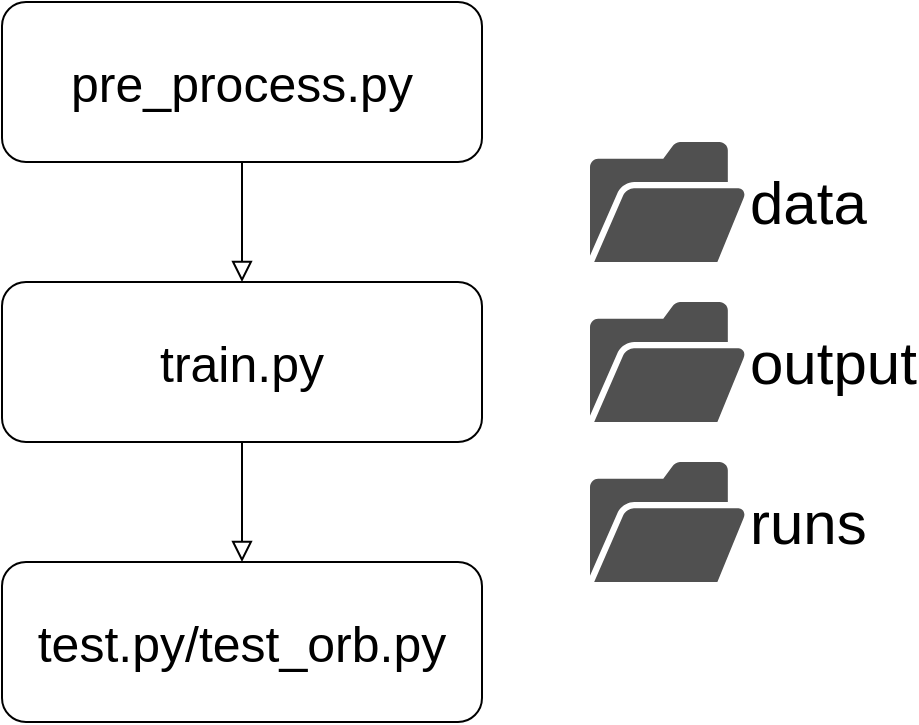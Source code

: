 <mxfile version="16.5.6" type="device"><diagram id="C5RBs43oDa-KdzZeNtuy" name="Page-1"><mxGraphModel dx="917" dy="1221" grid="1" gridSize="10" guides="1" tooltips="1" connect="1" arrows="1" fold="1" page="1" pageScale="1" pageWidth="827" pageHeight="1169" math="0" shadow="0"><root><mxCell id="WIyWlLk6GJQsqaUBKTNV-0"/><mxCell id="WIyWlLk6GJQsqaUBKTNV-1" parent="WIyWlLk6GJQsqaUBKTNV-0"/><mxCell id="WIyWlLk6GJQsqaUBKTNV-7" value="pre_process.py" style="rounded=1;whiteSpace=wrap;html=1;fontSize=25;glass=0;strokeWidth=1;shadow=0;" parent="WIyWlLk6GJQsqaUBKTNV-1" vertex="1"><mxGeometry x="80" y="80" width="240" height="80" as="geometry"/></mxCell><mxCell id="WIyWlLk6GJQsqaUBKTNV-11" value="test.py/test_orb.py" style="rounded=1;whiteSpace=wrap;html=1;fontSize=25;glass=0;strokeWidth=1;shadow=0;" parent="WIyWlLk6GJQsqaUBKTNV-1" vertex="1"><mxGeometry x="80" y="360" width="240" height="80" as="geometry"/></mxCell><mxCell id="WIyWlLk6GJQsqaUBKTNV-12" value="train.py" style="rounded=1;whiteSpace=wrap;html=1;fontSize=25;glass=0;strokeWidth=1;shadow=0;" parent="WIyWlLk6GJQsqaUBKTNV-1" vertex="1"><mxGeometry x="80" y="220" width="240" height="80" as="geometry"/></mxCell><mxCell id="v10iIH_Zr4YTAm7Kzavu-1" value="" style="rounded=0;html=1;jettySize=auto;orthogonalLoop=1;fontSize=11;endArrow=block;endFill=0;endSize=8;strokeWidth=1;shadow=0;labelBackgroundColor=none;edgeStyle=orthogonalEdgeStyle;entryX=0.5;entryY=0;entryDx=0;entryDy=0;exitX=0.5;exitY=1;exitDx=0;exitDy=0;" edge="1" parent="WIyWlLk6GJQsqaUBKTNV-1" source="WIyWlLk6GJQsqaUBKTNV-7" target="WIyWlLk6GJQsqaUBKTNV-12"><mxGeometry relative="1" as="geometry"><mxPoint x="190" y="130" as="sourcePoint"/><mxPoint x="190" y="170" as="targetPoint"/></mxGeometry></mxCell><mxCell id="v10iIH_Zr4YTAm7Kzavu-2" value="" style="rounded=0;html=1;jettySize=auto;orthogonalLoop=1;fontSize=11;endArrow=block;endFill=0;endSize=8;strokeWidth=1;shadow=0;labelBackgroundColor=none;edgeStyle=orthogonalEdgeStyle;entryX=0.5;entryY=0;entryDx=0;entryDy=0;exitX=0.5;exitY=1;exitDx=0;exitDy=0;" edge="1" parent="WIyWlLk6GJQsqaUBKTNV-1" source="WIyWlLk6GJQsqaUBKTNV-12" target="WIyWlLk6GJQsqaUBKTNV-11"><mxGeometry relative="1" as="geometry"><mxPoint x="200" y="140" as="sourcePoint"/><mxPoint x="200" y="180" as="targetPoint"/></mxGeometry></mxCell><mxCell id="v10iIH_Zr4YTAm7Kzavu-3" value="data" style="sketch=0;pointerEvents=1;shadow=0;dashed=0;html=1;strokeColor=none;fillColor=#505050;labelPosition=right;verticalLabelPosition=middle;verticalAlign=middle;outlineConnect=0;align=left;shape=mxgraph.office.concepts.folder_open;fontSize=30;" vertex="1" parent="WIyWlLk6GJQsqaUBKTNV-1"><mxGeometry x="374" y="150" width="78.14" height="60" as="geometry"/></mxCell><mxCell id="v10iIH_Zr4YTAm7Kzavu-11" value="output" style="sketch=0;pointerEvents=1;shadow=0;dashed=0;html=1;strokeColor=none;fillColor=#505050;labelPosition=right;verticalLabelPosition=middle;verticalAlign=middle;outlineConnect=0;align=left;shape=mxgraph.office.concepts.folder_open;fontSize=30;" vertex="1" parent="WIyWlLk6GJQsqaUBKTNV-1"><mxGeometry x="374" y="230" width="78.14" height="60" as="geometry"/></mxCell><mxCell id="v10iIH_Zr4YTAm7Kzavu-12" value="runs" style="sketch=0;pointerEvents=1;shadow=0;dashed=0;html=1;strokeColor=none;fillColor=#505050;labelPosition=right;verticalLabelPosition=middle;verticalAlign=middle;outlineConnect=0;align=left;shape=mxgraph.office.concepts.folder_open;fontSize=30;" vertex="1" parent="WIyWlLk6GJQsqaUBKTNV-1"><mxGeometry x="374" y="310" width="78.14" height="60" as="geometry"/></mxCell></root></mxGraphModel></diagram></mxfile>